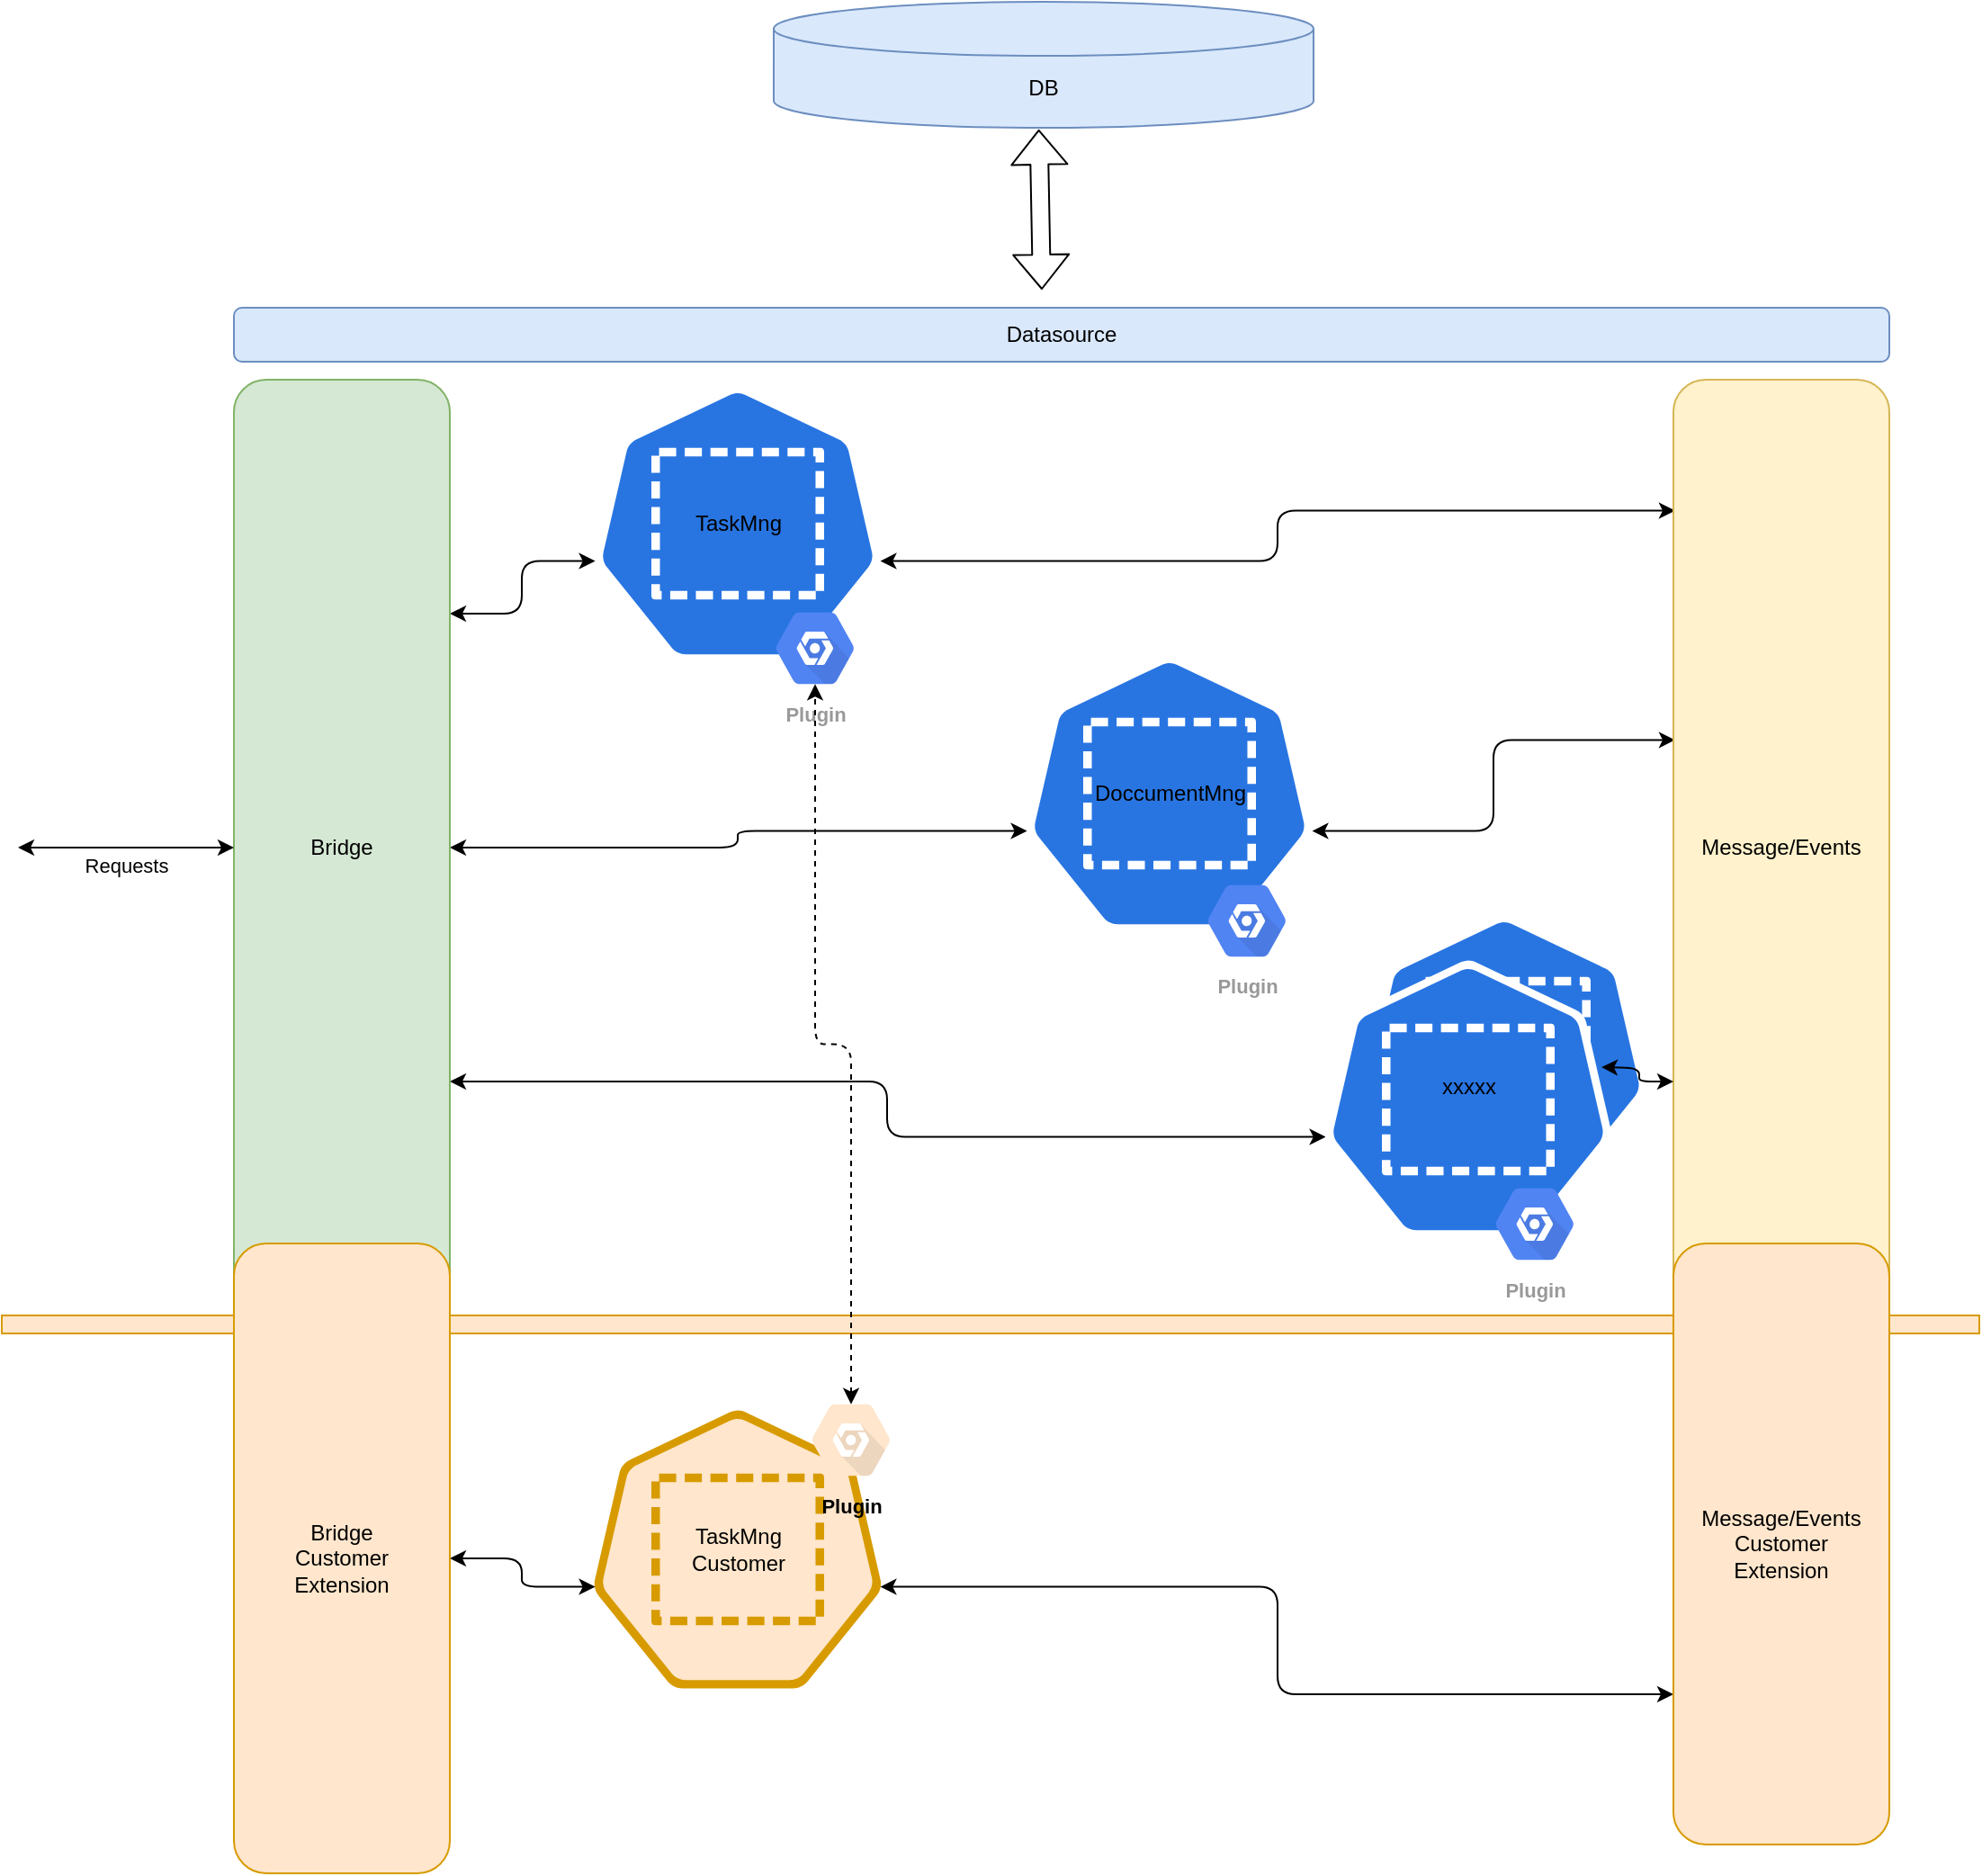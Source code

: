 <mxfile version="17.4.1" type="github">
  <diagram id="Ht1M8jgEwFfnCIfOTk4-" name="Page-1">
    <mxGraphModel dx="3167" dy="1910" grid="1" gridSize="10" guides="1" tooltips="1" connect="1" arrows="1" fold="1" page="1" pageScale="1" pageWidth="1169" pageHeight="827" math="0" shadow="0">
      <root>
        <mxCell id="0" />
        <mxCell id="1" parent="0" />
        <mxCell id="zwWVl97MMEdyPd3AgMI6-21" value="&lt;div&gt;xxxxx&lt;/div&gt;&lt;div&gt;&lt;br&gt;&lt;/div&gt;" style="sketch=0;html=1;dashed=0;whitespace=wrap;fillColor=#2875E2;strokeColor=#ffffff;points=[[0.005,0.63,0],[0.1,0.2,0],[0.9,0.2,0],[0.5,0,0],[0.995,0.63,0],[0.72,0.99,0],[0.5,1,0],[0.28,0.99,0]];shape=mxgraph.kubernetes.icon;prIcon=ns" vertex="1" parent="1">
          <mxGeometry x="-414" y="334" width="160" height="160" as="geometry" />
        </mxCell>
        <mxCell id="zwWVl97MMEdyPd3AgMI6-15" style="edgeStyle=orthogonalEdgeStyle;rounded=1;orthogonalLoop=1;jettySize=auto;html=1;exitX=0.995;exitY=0.63;exitDx=0;exitDy=0;exitPerimeter=0;entryX=0.008;entryY=0.14;entryDx=0;entryDy=0;entryPerimeter=0;startArrow=classic;startFill=1;" edge="1" parent="1" source="zwWVl97MMEdyPd3AgMI6-2" target="zwWVl97MMEdyPd3AgMI6-9">
          <mxGeometry relative="1" as="geometry" />
        </mxCell>
        <mxCell id="zwWVl97MMEdyPd3AgMI6-2" value="TaskMng" style="sketch=0;html=1;dashed=0;whitespace=wrap;fillColor=#2875E2;strokeColor=#ffffff;points=[[0.005,0.63,0],[0.1,0.2,0],[0.9,0.2,0],[0.5,0,0],[0.995,0.63,0],[0.72,0.99,0],[0.5,1,0],[0.28,0.99,0]];shape=mxgraph.kubernetes.icon;prIcon=ns" vertex="1" parent="1">
          <mxGeometry x="-840" y="40" width="160" height="160" as="geometry" />
        </mxCell>
        <mxCell id="zwWVl97MMEdyPd3AgMI6-16" style="edgeStyle=orthogonalEdgeStyle;rounded=1;orthogonalLoop=1;jettySize=auto;html=1;exitX=0.995;exitY=0.63;exitDx=0;exitDy=0;exitPerimeter=0;entryX=0.008;entryY=0.385;entryDx=0;entryDy=0;entryPerimeter=0;startArrow=classic;startFill=1;" edge="1" parent="1" source="zwWVl97MMEdyPd3AgMI6-5" target="zwWVl97MMEdyPd3AgMI6-9">
          <mxGeometry relative="1" as="geometry" />
        </mxCell>
        <mxCell id="zwWVl97MMEdyPd3AgMI6-5" value="DoccumentMng" style="sketch=0;html=1;dashed=0;whitespace=wrap;fillColor=#2875E2;strokeColor=#ffffff;points=[[0.005,0.63,0],[0.1,0.2,0],[0.9,0.2,0],[0.5,0,0],[0.995,0.63,0],[0.72,0.99,0],[0.5,1,0],[0.28,0.99,0]];shape=mxgraph.kubernetes.icon;prIcon=ns" vertex="1" parent="1">
          <mxGeometry x="-600" y="190" width="160" height="160" as="geometry" />
        </mxCell>
        <mxCell id="zwWVl97MMEdyPd3AgMI6-11" style="edgeStyle=orthogonalEdgeStyle;rounded=1;orthogonalLoop=1;jettySize=auto;html=1;exitX=1;exitY=0.25;exitDx=0;exitDy=0;entryX=0.005;entryY=0.63;entryDx=0;entryDy=0;entryPerimeter=0;startArrow=classic;startFill=1;" edge="1" parent="1" source="zwWVl97MMEdyPd3AgMI6-6" target="zwWVl97MMEdyPd3AgMI6-2">
          <mxGeometry relative="1" as="geometry" />
        </mxCell>
        <mxCell id="zwWVl97MMEdyPd3AgMI6-12" style="edgeStyle=orthogonalEdgeStyle;rounded=1;orthogonalLoop=1;jettySize=auto;html=1;exitX=1;exitY=0.5;exitDx=0;exitDy=0;entryX=0.005;entryY=0.63;entryDx=0;entryDy=0;entryPerimeter=0;startArrow=classic;startFill=1;" edge="1" parent="1" source="zwWVl97MMEdyPd3AgMI6-6" target="zwWVl97MMEdyPd3AgMI6-5">
          <mxGeometry relative="1" as="geometry" />
        </mxCell>
        <mxCell id="zwWVl97MMEdyPd3AgMI6-14" style="edgeStyle=orthogonalEdgeStyle;rounded=1;orthogonalLoop=1;jettySize=auto;html=1;exitX=1;exitY=0.75;exitDx=0;exitDy=0;entryX=0.005;entryY=0.63;entryDx=0;entryDy=0;entryPerimeter=0;startArrow=classic;startFill=1;" edge="1" parent="1" source="zwWVl97MMEdyPd3AgMI6-6" target="zwWVl97MMEdyPd3AgMI6-20">
          <mxGeometry relative="1" as="geometry">
            <mxPoint x="-423.2" y="490.8" as="targetPoint" />
          </mxGeometry>
        </mxCell>
        <mxCell id="zwWVl97MMEdyPd3AgMI6-6" value="Bridge" style="rounded=1;whiteSpace=wrap;html=1;fillColor=#d5e8d4;strokeColor=#82b366;" vertex="1" parent="1">
          <mxGeometry x="-1040" y="40" width="120" height="520" as="geometry" />
        </mxCell>
        <mxCell id="zwWVl97MMEdyPd3AgMI6-7" value="" style="endArrow=classic;html=1;rounded=0;entryX=0;entryY=0.5;entryDx=0;entryDy=0;startArrow=classic;startFill=1;" edge="1" parent="1" target="zwWVl97MMEdyPd3AgMI6-6">
          <mxGeometry width="50" height="50" relative="1" as="geometry">
            <mxPoint x="-1160" y="300" as="sourcePoint" />
            <mxPoint x="-1050" y="290" as="targetPoint" />
          </mxGeometry>
        </mxCell>
        <mxCell id="zwWVl97MMEdyPd3AgMI6-8" value="&lt;div&gt;Requests&lt;/div&gt;" style="edgeLabel;html=1;align=center;verticalAlign=middle;resizable=0;points=[];" vertex="1" connectable="0" parent="zwWVl97MMEdyPd3AgMI6-7">
          <mxGeometry x="-0.415" y="-1" relative="1" as="geometry">
            <mxPoint x="25" y="9" as="offset" />
          </mxGeometry>
        </mxCell>
        <mxCell id="zwWVl97MMEdyPd3AgMI6-9" value="Message/Events" style="rounded=1;whiteSpace=wrap;html=1;fillColor=#fff2cc;strokeColor=#d6b656;" vertex="1" parent="1">
          <mxGeometry x="-240" y="40" width="120" height="520" as="geometry" />
        </mxCell>
        <mxCell id="zwWVl97MMEdyPd3AgMI6-18" style="edgeStyle=orthogonalEdgeStyle;rounded=1;orthogonalLoop=1;jettySize=auto;html=1;exitX=0.9;exitY=0.2;exitDx=0;exitDy=0;exitPerimeter=0;entryX=0;entryY=0.75;entryDx=0;entryDy=0;startArrow=classic;startFill=1;" edge="1" parent="1" target="zwWVl97MMEdyPd3AgMI6-9">
          <mxGeometry relative="1" as="geometry">
            <mxPoint x="-280" y="422" as="sourcePoint" />
          </mxGeometry>
        </mxCell>
        <mxCell id="zwWVl97MMEdyPd3AgMI6-20" value="&lt;div&gt;xxxxx&lt;/div&gt;&lt;div&gt;&lt;br&gt;&lt;/div&gt;" style="sketch=0;html=1;dashed=0;whitespace=wrap;fillColor=#2875E2;strokeColor=#ffffff;points=[[0.005,0.63,0],[0.1,0.2,0],[0.9,0.2,0],[0.5,0,0],[0.995,0.63,0],[0.72,0.99,0],[0.5,1,0],[0.28,0.99,0]];shape=mxgraph.kubernetes.icon;prIcon=ns" vertex="1" parent="1">
          <mxGeometry x="-434" y="360" width="160" height="160" as="geometry" />
        </mxCell>
        <mxCell id="zwWVl97MMEdyPd3AgMI6-28" value="&lt;div&gt;Plugin&lt;/div&gt;" style="sketch=0;html=1;fillColor=#5184F3;strokeColor=none;verticalAlign=top;labelPosition=center;verticalLabelPosition=bottom;align=center;spacingTop=-6;fontSize=11;fontStyle=1;fontColor=#999999;shape=mxgraph.gcp2.hexIcon;prIcon=placeholder" vertex="1" parent="1">
          <mxGeometry x="-350" y="480" width="66" height="58.5" as="geometry" />
        </mxCell>
        <mxCell id="zwWVl97MMEdyPd3AgMI6-31" value="&lt;div&gt;Plugin&lt;/div&gt;" style="sketch=0;html=1;fillColor=#5184F3;strokeColor=none;verticalAlign=top;labelPosition=center;verticalLabelPosition=bottom;align=center;spacingTop=-6;fontSize=11;fontStyle=1;fontColor=#999999;shape=mxgraph.gcp2.hexIcon;prIcon=placeholder" vertex="1" parent="1">
          <mxGeometry x="-510" y="311.5" width="66" height="58.5" as="geometry" />
        </mxCell>
        <mxCell id="zwWVl97MMEdyPd3AgMI6-32" value="&lt;div&gt;Plugin&lt;/div&gt;" style="sketch=0;html=1;fillColor=#5184F3;strokeColor=none;verticalAlign=top;labelPosition=center;verticalLabelPosition=bottom;align=center;spacingTop=-6;fontSize=11;fontStyle=1;fontColor=#999999;shape=mxgraph.gcp2.hexIcon;prIcon=placeholder" vertex="1" parent="1">
          <mxGeometry x="-750" y="160" width="66" height="58.5" as="geometry" />
        </mxCell>
        <mxCell id="zwWVl97MMEdyPd3AgMI6-33" value="" style="rounded=0;whiteSpace=wrap;html=1;fillColor=#ffe6cc;strokeColor=#d79b00;" vertex="1" parent="1">
          <mxGeometry x="-1169" y="560" width="1099" height="10" as="geometry" />
        </mxCell>
        <mxCell id="zwWVl97MMEdyPd3AgMI6-41" style="edgeStyle=orthogonalEdgeStyle;rounded=1;orthogonalLoop=1;jettySize=auto;html=1;exitX=0.995;exitY=0.63;exitDx=0;exitDy=0;exitPerimeter=0;entryX=0;entryY=0.75;entryDx=0;entryDy=0;startArrow=classic;startFill=1;" edge="1" parent="1" source="zwWVl97MMEdyPd3AgMI6-34" target="zwWVl97MMEdyPd3AgMI6-40">
          <mxGeometry relative="1" as="geometry" />
        </mxCell>
        <mxCell id="zwWVl97MMEdyPd3AgMI6-34" value="&lt;div&gt;TaskMng&lt;/div&gt;&lt;div&gt;Customer&lt;br&gt;&lt;/div&gt;" style="sketch=0;html=1;dashed=0;whitespace=wrap;fillColor=#ffe6cc;strokeColor=#d79b00;points=[[0.005,0.63,0],[0.1,0.2,0],[0.9,0.2,0],[0.5,0,0],[0.995,0.63,0],[0.72,0.99,0],[0.5,1,0],[0.28,0.99,0]];shape=mxgraph.kubernetes.icon;prIcon=ns" vertex="1" parent="1">
          <mxGeometry x="-840" y="610" width="160" height="160" as="geometry" />
        </mxCell>
        <mxCell id="zwWVl97MMEdyPd3AgMI6-39" style="edgeStyle=orthogonalEdgeStyle;rounded=1;orthogonalLoop=1;jettySize=auto;html=1;exitX=0.5;exitY=0.16;exitDx=0;exitDy=0;exitPerimeter=0;entryX=0.5;entryY=0.84;entryDx=0;entryDy=0;entryPerimeter=0;startArrow=classic;startFill=1;dashed=1;" edge="1" parent="1" source="zwWVl97MMEdyPd3AgMI6-36" target="zwWVl97MMEdyPd3AgMI6-32">
          <mxGeometry relative="1" as="geometry" />
        </mxCell>
        <mxCell id="zwWVl97MMEdyPd3AgMI6-36" value="&lt;div&gt;Plugin&lt;/div&gt;" style="sketch=0;html=1;fillColor=#ffe6cc;strokeColor=#d79b00;verticalAlign=top;labelPosition=center;verticalLabelPosition=bottom;align=center;spacingTop=-6;fontSize=11;fontStyle=1;shape=mxgraph.gcp2.hexIcon;prIcon=placeholder" vertex="1" parent="1">
          <mxGeometry x="-730" y="600" width="66" height="58.5" as="geometry" />
        </mxCell>
        <mxCell id="zwWVl97MMEdyPd3AgMI6-38" style="edgeStyle=orthogonalEdgeStyle;rounded=1;orthogonalLoop=1;jettySize=auto;html=1;exitX=1;exitY=0.5;exitDx=0;exitDy=0;entryX=0.005;entryY=0.63;entryDx=0;entryDy=0;entryPerimeter=0;startArrow=classic;startFill=1;" edge="1" parent="1" source="zwWVl97MMEdyPd3AgMI6-37" target="zwWVl97MMEdyPd3AgMI6-34">
          <mxGeometry relative="1" as="geometry" />
        </mxCell>
        <mxCell id="zwWVl97MMEdyPd3AgMI6-37" value="&lt;div&gt;Bridge &lt;br&gt;&lt;/div&gt;&lt;div&gt;Customer &lt;br&gt;&lt;/div&gt;&lt;div&gt;Extension&lt;/div&gt;" style="rounded=1;whiteSpace=wrap;html=1;fillColor=#ffe6cc;strokeColor=#d79b00;" vertex="1" parent="1">
          <mxGeometry x="-1040" y="520" width="120" height="350" as="geometry" />
        </mxCell>
        <mxCell id="zwWVl97MMEdyPd3AgMI6-40" value="&lt;div&gt;Message/Events&lt;/div&gt;&lt;div&gt;Customer &lt;br&gt;&lt;/div&gt;&lt;div&gt;Extension&lt;br&gt;&lt;/div&gt;" style="rounded=1;whiteSpace=wrap;html=1;fillColor=#ffe6cc;strokeColor=#d79b00;" vertex="1" parent="1">
          <mxGeometry x="-240" y="520" width="120" height="334" as="geometry" />
        </mxCell>
        <mxCell id="zwWVl97MMEdyPd3AgMI6-42" value="DB" style="shape=cylinder3;whiteSpace=wrap;html=1;boundedLbl=1;backgroundOutline=1;size=15;fillColor=#dae8fc;strokeColor=#6c8ebf;" vertex="1" parent="1">
          <mxGeometry x="-740" y="-170" width="300" height="70" as="geometry" />
        </mxCell>
        <mxCell id="zwWVl97MMEdyPd3AgMI6-43" value="" style="shape=flexArrow;endArrow=classic;startArrow=classic;html=1;rounded=1;entryX=0.491;entryY=1.013;entryDx=0;entryDy=0;entryPerimeter=0;" edge="1" parent="1" target="zwWVl97MMEdyPd3AgMI6-42">
          <mxGeometry width="100" height="100" relative="1" as="geometry">
            <mxPoint x="-591" y="-10" as="sourcePoint" />
            <mxPoint x="-330" y="210" as="targetPoint" />
          </mxGeometry>
        </mxCell>
        <mxCell id="zwWVl97MMEdyPd3AgMI6-44" value="Datasource" style="rounded=1;whiteSpace=wrap;html=1;fillColor=#dae8fc;strokeColor=#6c8ebf;" vertex="1" parent="1">
          <mxGeometry x="-1040" width="920" height="30" as="geometry" />
        </mxCell>
      </root>
    </mxGraphModel>
  </diagram>
</mxfile>
